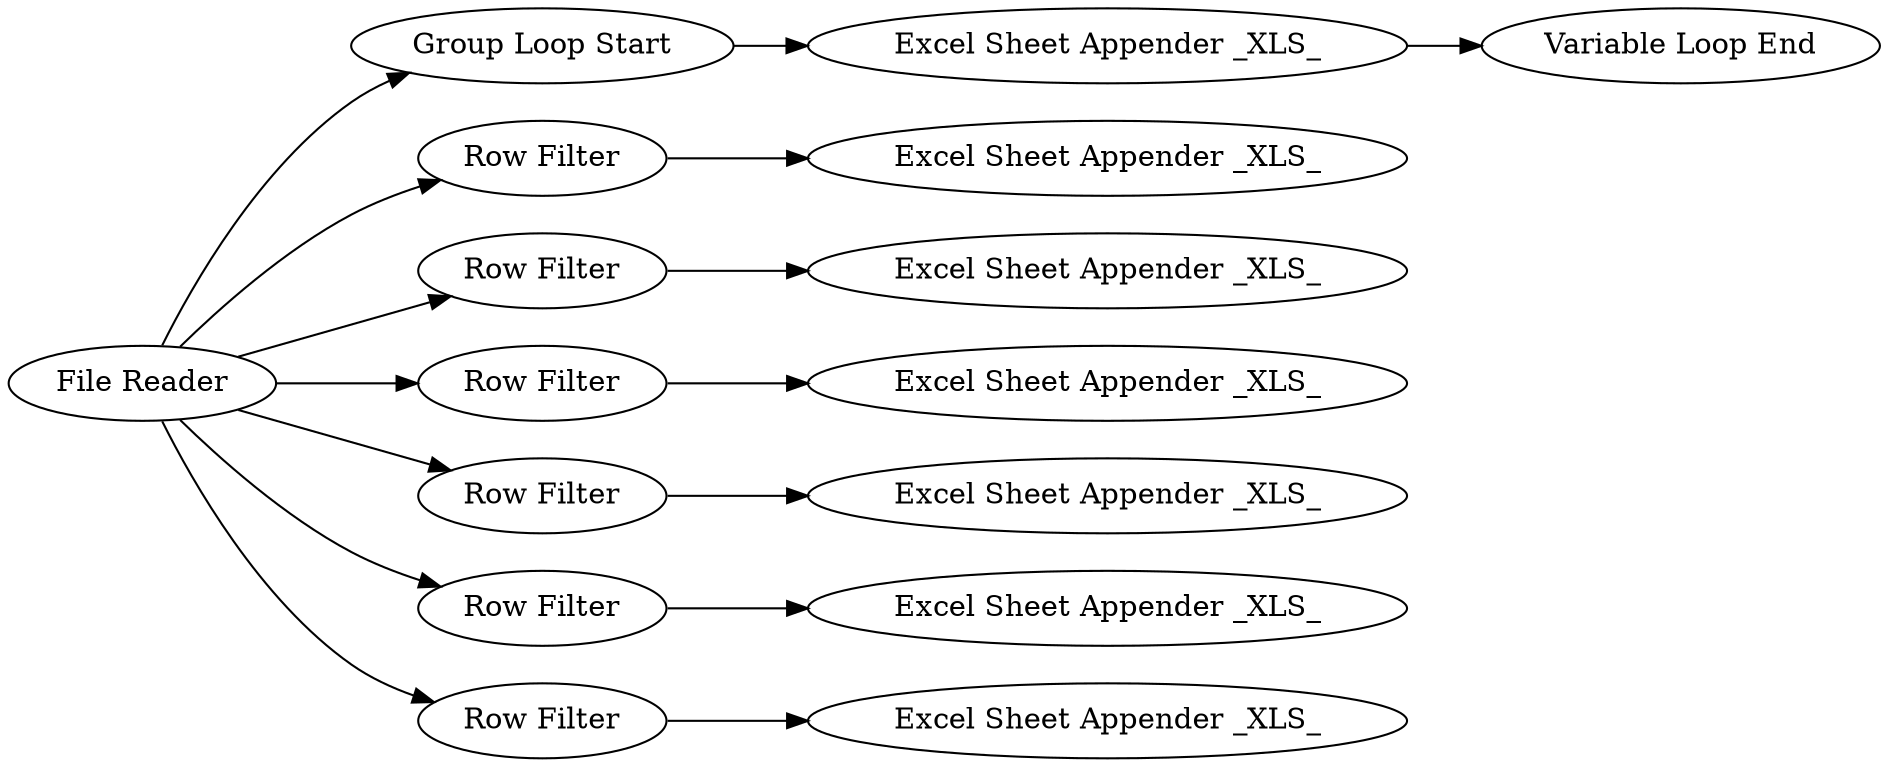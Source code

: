 digraph {
	1 -> 17
	1 -> 4
	1 -> 2
	13 -> 22
	1 -> 11
	3 -> 20
	11 -> 23
	1 -> 13
	2 -> 19
	4 -> 21
	9 -> 24
	25 -> 18
	1 -> 9
	17 -> 25
	1 -> 3
	24 [label="Excel Sheet Appender _XLS_"]
	13 [label="Row Filter"]
	20 [label="Excel Sheet Appender _XLS_"]
	1 [label="File Reader"]
	22 [label="Excel Sheet Appender _XLS_"]
	9 [label="Row Filter"]
	11 [label="Row Filter"]
	4 [label="Row Filter"]
	21 [label="Excel Sheet Appender _XLS_"]
	23 [label="Excel Sheet Appender _XLS_"]
	18 [label="Variable Loop End"]
	25 [label="Excel Sheet Appender _XLS_"]
	17 [label="Group Loop Start"]
	3 [label="Row Filter"]
	2 [label="Row Filter"]
	19 [label="Excel Sheet Appender _XLS_"]
	rankdir=LR
}
